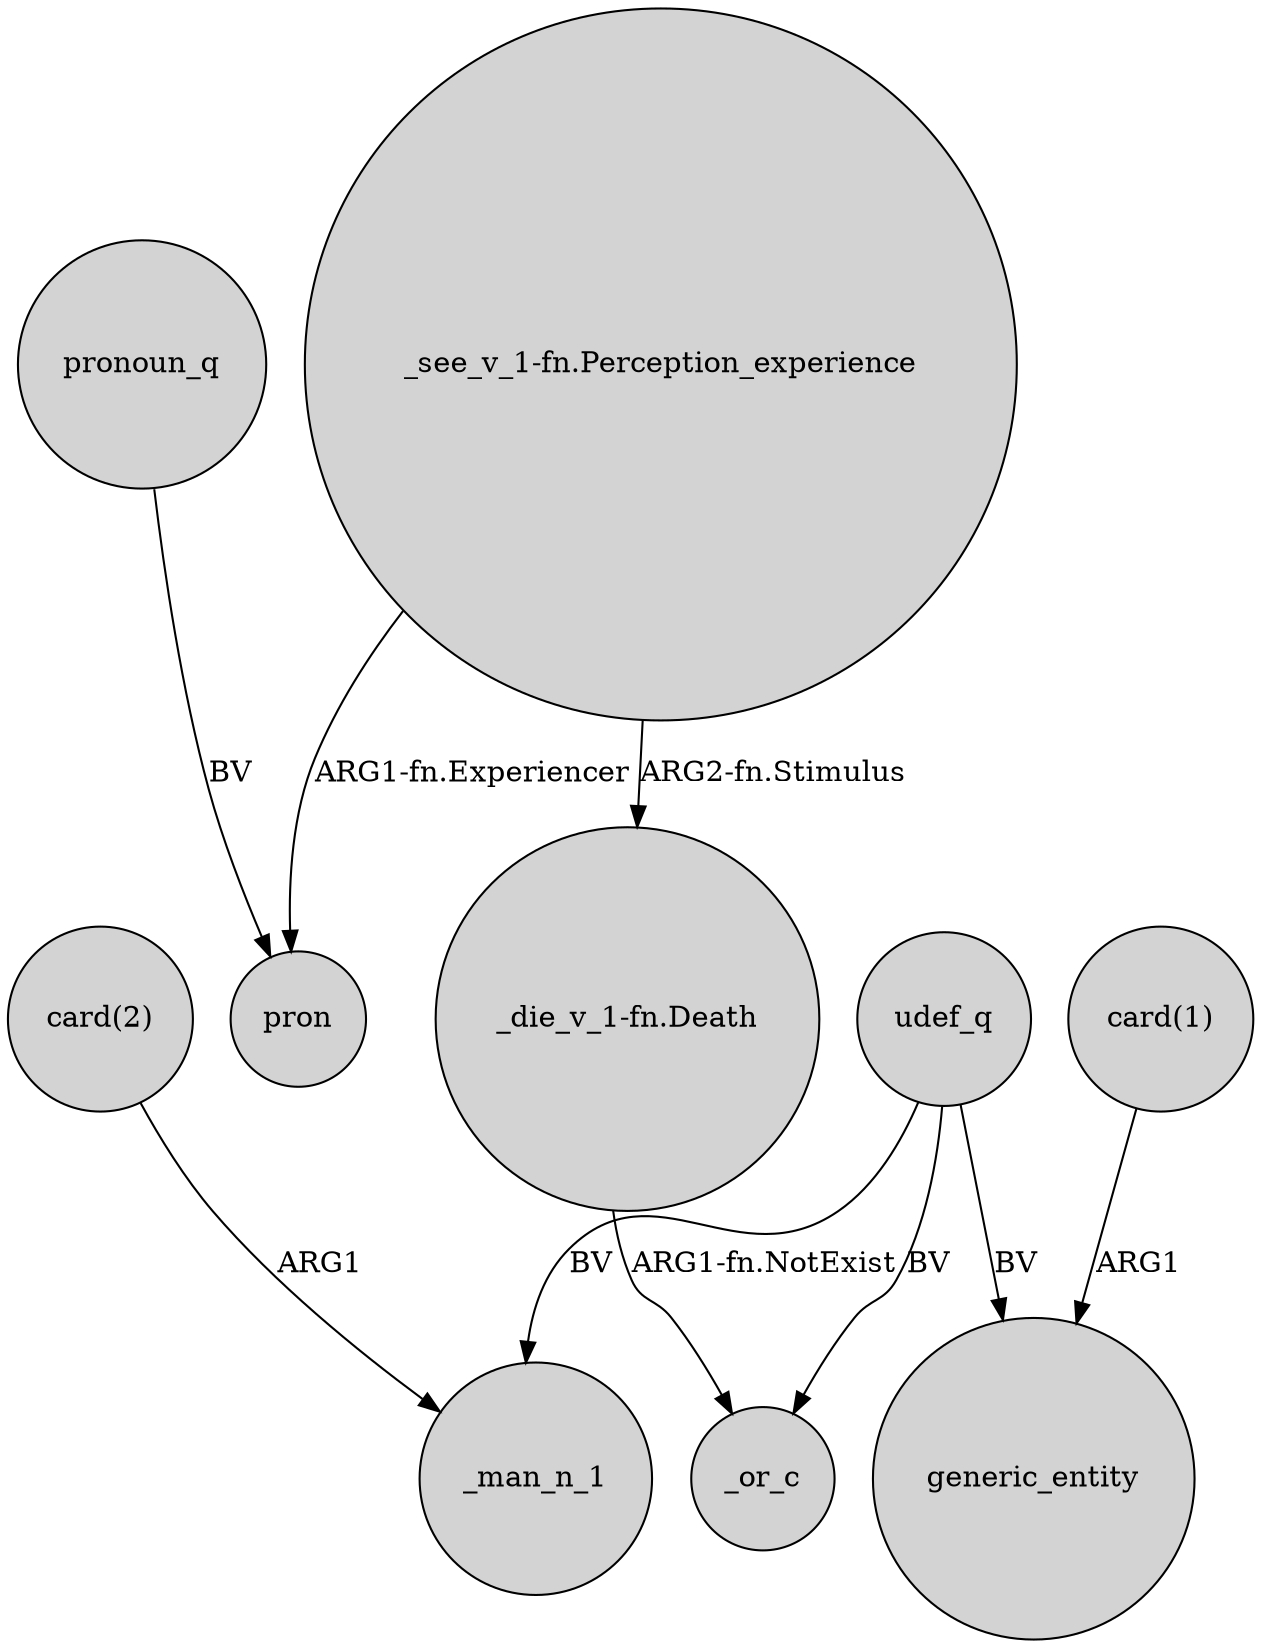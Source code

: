 digraph {
	node [shape=circle style=filled]
	"card(2)" -> _man_n_1 [label=ARG1]
	udef_q -> _man_n_1 [label=BV]
	"card(1)" -> generic_entity [label=ARG1]
	"_see_v_1-fn.Perception_experience" -> pron [label="ARG1-fn.Experiencer"]
	udef_q -> generic_entity [label=BV]
	udef_q -> _or_c [label=BV]
	"_die_v_1-fn.Death" -> _or_c [label="ARG1-fn.NotExist"]
	"_see_v_1-fn.Perception_experience" -> "_die_v_1-fn.Death" [label="ARG2-fn.Stimulus"]
	pronoun_q -> pron [label=BV]
}
